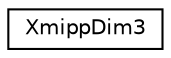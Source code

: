 digraph "Graphical Class Hierarchy"
{
  edge [fontname="Helvetica",fontsize="10",labelfontname="Helvetica",labelfontsize="10"];
  node [fontname="Helvetica",fontsize="10",shape=record];
  rankdir="LR";
  Node0 [label="XmippDim3",height=0.2,width=0.4,color="black", fillcolor="white", style="filled",URL="$classXmippDim3.html"];
}
